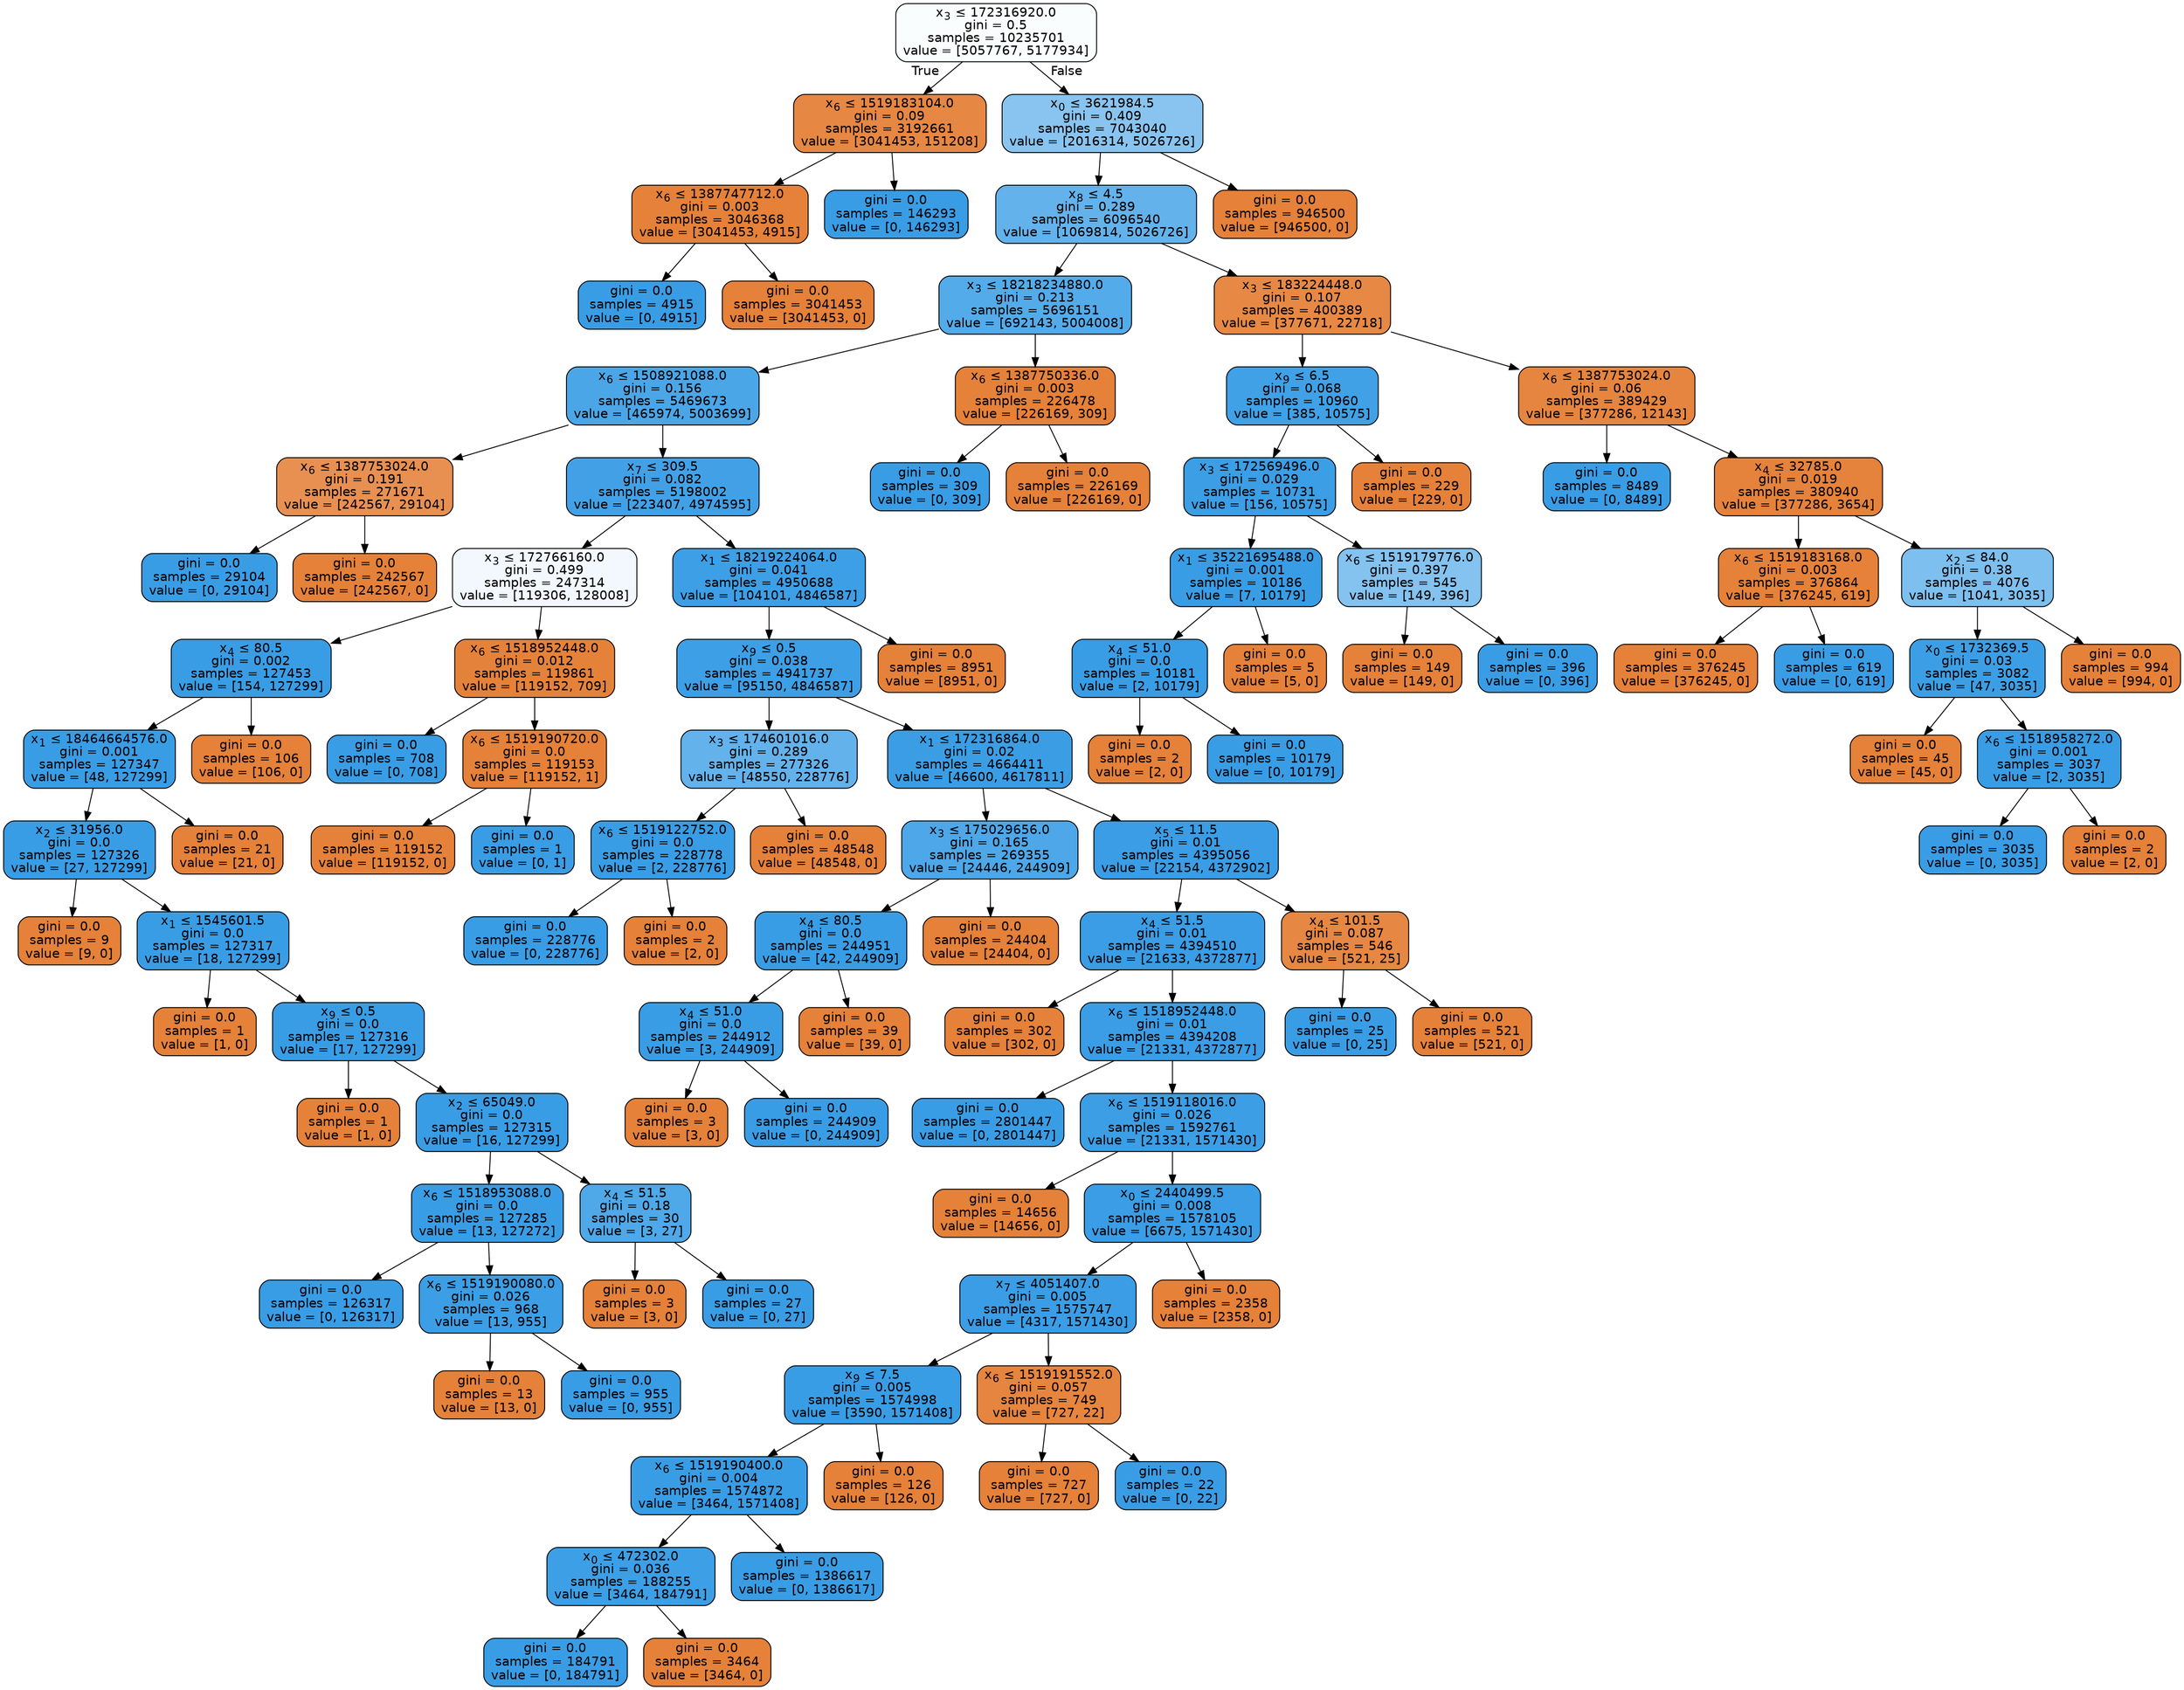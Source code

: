 digraph Tree {
node [shape=box, style="filled, rounded", color="black", fontname="helvetica"] ;
edge [fontname="helvetica"] ;
0 [label=<x<SUB>3</SUB> &le; 172316920.0<br/>gini = 0.5<br/>samples = 10235701<br/>value = [5057767, 5177934]>, fillcolor="#fafdfe"] ;
1 [label=<x<SUB>6</SUB> &le; 1519183104.0<br/>gini = 0.09<br/>samples = 3192661<br/>value = [3041453, 151208]>, fillcolor="#e68743"] ;
0 -> 1 [labeldistance=2.5, labelangle=45, headlabel="True"] ;
2 [label=<x<SUB>6</SUB> &le; 1387747712.0<br/>gini = 0.003<br/>samples = 3046368<br/>value = [3041453, 4915]>, fillcolor="#e58139"] ;
1 -> 2 ;
3 [label=<gini = 0.0<br/>samples = 4915<br/>value = [0, 4915]>, fillcolor="#399de5"] ;
2 -> 3 ;
4 [label=<gini = 0.0<br/>samples = 3041453<br/>value = [3041453, 0]>, fillcolor="#e58139"] ;
2 -> 4 ;
5 [label=<gini = 0.0<br/>samples = 146293<br/>value = [0, 146293]>, fillcolor="#399de5"] ;
1 -> 5 ;
6 [label=<x<SUB>0</SUB> &le; 3621984.5<br/>gini = 0.409<br/>samples = 7043040<br/>value = [2016314, 5026726]>, fillcolor="#88c4ef"] ;
0 -> 6 [labeldistance=2.5, labelangle=-45, headlabel="False"] ;
7 [label=<x<SUB>8</SUB> &le; 4.5<br/>gini = 0.289<br/>samples = 6096540<br/>value = [1069814, 5026726]>, fillcolor="#63b2eb"] ;
6 -> 7 ;
8 [label=<x<SUB>3</SUB> &le; 18218234880.0<br/>gini = 0.213<br/>samples = 5696151<br/>value = [692143, 5004008]>, fillcolor="#54abe9"] ;
7 -> 8 ;
9 [label=<x<SUB>6</SUB> &le; 1508921088.0<br/>gini = 0.156<br/>samples = 5469673<br/>value = [465974, 5003699]>, fillcolor="#4ba6e7"] ;
8 -> 9 ;
10 [label=<x<SUB>6</SUB> &le; 1387753024.0<br/>gini = 0.191<br/>samples = 271671<br/>value = [242567, 29104]>, fillcolor="#e89051"] ;
9 -> 10 ;
11 [label=<gini = 0.0<br/>samples = 29104<br/>value = [0, 29104]>, fillcolor="#399de5"] ;
10 -> 11 ;
12 [label=<gini = 0.0<br/>samples = 242567<br/>value = [242567, 0]>, fillcolor="#e58139"] ;
10 -> 12 ;
13 [label=<x<SUB>7</SUB> &le; 309.5<br/>gini = 0.082<br/>samples = 5198002<br/>value = [223407, 4974595]>, fillcolor="#42a1e6"] ;
9 -> 13 ;
14 [label=<x<SUB>3</SUB> &le; 172766160.0<br/>gini = 0.499<br/>samples = 247314<br/>value = [119306, 128008]>, fillcolor="#f2f8fd"] ;
13 -> 14 ;
15 [label=<x<SUB>4</SUB> &le; 80.5<br/>gini = 0.002<br/>samples = 127453<br/>value = [154, 127299]>, fillcolor="#399de5"] ;
14 -> 15 ;
16 [label=<x<SUB>1</SUB> &le; 18464664576.0<br/>gini = 0.001<br/>samples = 127347<br/>value = [48, 127299]>, fillcolor="#399de5"] ;
15 -> 16 ;
17 [label=<x<SUB>2</SUB> &le; 31956.0<br/>gini = 0.0<br/>samples = 127326<br/>value = [27, 127299]>, fillcolor="#399de5"] ;
16 -> 17 ;
18 [label=<gini = 0.0<br/>samples = 9<br/>value = [9, 0]>, fillcolor="#e58139"] ;
17 -> 18 ;
19 [label=<x<SUB>1</SUB> &le; 1545601.5<br/>gini = 0.0<br/>samples = 127317<br/>value = [18, 127299]>, fillcolor="#399de5"] ;
17 -> 19 ;
20 [label=<gini = 0.0<br/>samples = 1<br/>value = [1, 0]>, fillcolor="#e58139"] ;
19 -> 20 ;
21 [label=<x<SUB>9</SUB> &le; 0.5<br/>gini = 0.0<br/>samples = 127316<br/>value = [17, 127299]>, fillcolor="#399de5"] ;
19 -> 21 ;
22 [label=<gini = 0.0<br/>samples = 1<br/>value = [1, 0]>, fillcolor="#e58139"] ;
21 -> 22 ;
23 [label=<x<SUB>2</SUB> &le; 65049.0<br/>gini = 0.0<br/>samples = 127315<br/>value = [16, 127299]>, fillcolor="#399de5"] ;
21 -> 23 ;
24 [label=<x<SUB>6</SUB> &le; 1518953088.0<br/>gini = 0.0<br/>samples = 127285<br/>value = [13, 127272]>, fillcolor="#399de5"] ;
23 -> 24 ;
25 [label=<gini = 0.0<br/>samples = 126317<br/>value = [0, 126317]>, fillcolor="#399de5"] ;
24 -> 25 ;
26 [label=<x<SUB>6</SUB> &le; 1519190080.0<br/>gini = 0.026<br/>samples = 968<br/>value = [13, 955]>, fillcolor="#3c9ee5"] ;
24 -> 26 ;
27 [label=<gini = 0.0<br/>samples = 13<br/>value = [13, 0]>, fillcolor="#e58139"] ;
26 -> 27 ;
28 [label=<gini = 0.0<br/>samples = 955<br/>value = [0, 955]>, fillcolor="#399de5"] ;
26 -> 28 ;
29 [label=<x<SUB>4</SUB> &le; 51.5<br/>gini = 0.18<br/>samples = 30<br/>value = [3, 27]>, fillcolor="#4fa8e8"] ;
23 -> 29 ;
30 [label=<gini = 0.0<br/>samples = 3<br/>value = [3, 0]>, fillcolor="#e58139"] ;
29 -> 30 ;
31 [label=<gini = 0.0<br/>samples = 27<br/>value = [0, 27]>, fillcolor="#399de5"] ;
29 -> 31 ;
32 [label=<gini = 0.0<br/>samples = 21<br/>value = [21, 0]>, fillcolor="#e58139"] ;
16 -> 32 ;
33 [label=<gini = 0.0<br/>samples = 106<br/>value = [106, 0]>, fillcolor="#e58139"] ;
15 -> 33 ;
34 [label=<x<SUB>6</SUB> &le; 1518952448.0<br/>gini = 0.012<br/>samples = 119861<br/>value = [119152, 709]>, fillcolor="#e5823a"] ;
14 -> 34 ;
35 [label=<gini = 0.0<br/>samples = 708<br/>value = [0, 708]>, fillcolor="#399de5"] ;
34 -> 35 ;
36 [label=<x<SUB>6</SUB> &le; 1519190720.0<br/>gini = 0.0<br/>samples = 119153<br/>value = [119152, 1]>, fillcolor="#e58139"] ;
34 -> 36 ;
37 [label=<gini = 0.0<br/>samples = 119152<br/>value = [119152, 0]>, fillcolor="#e58139"] ;
36 -> 37 ;
38 [label=<gini = 0.0<br/>samples = 1<br/>value = [0, 1]>, fillcolor="#399de5"] ;
36 -> 38 ;
39 [label=<x<SUB>1</SUB> &le; 18219224064.0<br/>gini = 0.041<br/>samples = 4950688<br/>value = [104101, 4846587]>, fillcolor="#3d9fe6"] ;
13 -> 39 ;
40 [label=<x<SUB>9</SUB> &le; 0.5<br/>gini = 0.038<br/>samples = 4941737<br/>value = [95150, 4846587]>, fillcolor="#3d9fe6"] ;
39 -> 40 ;
41 [label=<x<SUB>3</SUB> &le; 174601016.0<br/>gini = 0.289<br/>samples = 277326<br/>value = [48550, 228776]>, fillcolor="#63b2eb"] ;
40 -> 41 ;
42 [label=<x<SUB>6</SUB> &le; 1519122752.0<br/>gini = 0.0<br/>samples = 228778<br/>value = [2, 228776]>, fillcolor="#399de5"] ;
41 -> 42 ;
43 [label=<gini = 0.0<br/>samples = 228776<br/>value = [0, 228776]>, fillcolor="#399de5"] ;
42 -> 43 ;
44 [label=<gini = 0.0<br/>samples = 2<br/>value = [2, 0]>, fillcolor="#e58139"] ;
42 -> 44 ;
45 [label=<gini = 0.0<br/>samples = 48548<br/>value = [48548, 0]>, fillcolor="#e58139"] ;
41 -> 45 ;
46 [label=<x<SUB>1</SUB> &le; 172316864.0<br/>gini = 0.02<br/>samples = 4664411<br/>value = [46600, 4617811]>, fillcolor="#3b9ee5"] ;
40 -> 46 ;
47 [label=<x<SUB>3</SUB> &le; 175029656.0<br/>gini = 0.165<br/>samples = 269355<br/>value = [24446, 244909]>, fillcolor="#4da7e8"] ;
46 -> 47 ;
48 [label=<x<SUB>4</SUB> &le; 80.5<br/>gini = 0.0<br/>samples = 244951<br/>value = [42, 244909]>, fillcolor="#399de5"] ;
47 -> 48 ;
49 [label=<x<SUB>4</SUB> &le; 51.0<br/>gini = 0.0<br/>samples = 244912<br/>value = [3, 244909]>, fillcolor="#399de5"] ;
48 -> 49 ;
50 [label=<gini = 0.0<br/>samples = 3<br/>value = [3, 0]>, fillcolor="#e58139"] ;
49 -> 50 ;
51 [label=<gini = 0.0<br/>samples = 244909<br/>value = [0, 244909]>, fillcolor="#399de5"] ;
49 -> 51 ;
52 [label=<gini = 0.0<br/>samples = 39<br/>value = [39, 0]>, fillcolor="#e58139"] ;
48 -> 52 ;
53 [label=<gini = 0.0<br/>samples = 24404<br/>value = [24404, 0]>, fillcolor="#e58139"] ;
47 -> 53 ;
54 [label=<x<SUB>5</SUB> &le; 11.5<br/>gini = 0.01<br/>samples = 4395056<br/>value = [22154, 4372902]>, fillcolor="#3a9de5"] ;
46 -> 54 ;
55 [label=<x<SUB>4</SUB> &le; 51.5<br/>gini = 0.01<br/>samples = 4394510<br/>value = [21633, 4372877]>, fillcolor="#3a9de5"] ;
54 -> 55 ;
56 [label=<gini = 0.0<br/>samples = 302<br/>value = [302, 0]>, fillcolor="#e58139"] ;
55 -> 56 ;
57 [label=<x<SUB>6</SUB> &le; 1518952448.0<br/>gini = 0.01<br/>samples = 4394208<br/>value = [21331, 4372877]>, fillcolor="#3a9de5"] ;
55 -> 57 ;
58 [label=<gini = 0.0<br/>samples = 2801447<br/>value = [0, 2801447]>, fillcolor="#399de5"] ;
57 -> 58 ;
59 [label=<x<SUB>6</SUB> &le; 1519118016.0<br/>gini = 0.026<br/>samples = 1592761<br/>value = [21331, 1571430]>, fillcolor="#3c9ee5"] ;
57 -> 59 ;
60 [label=<gini = 0.0<br/>samples = 14656<br/>value = [14656, 0]>, fillcolor="#e58139"] ;
59 -> 60 ;
61 [label=<x<SUB>0</SUB> &le; 2440499.5<br/>gini = 0.008<br/>samples = 1578105<br/>value = [6675, 1571430]>, fillcolor="#3a9de5"] ;
59 -> 61 ;
62 [label=<x<SUB>7</SUB> &le; 4051407.0<br/>gini = 0.005<br/>samples = 1575747<br/>value = [4317, 1571430]>, fillcolor="#3a9de5"] ;
61 -> 62 ;
63 [label=<x<SUB>9</SUB> &le; 7.5<br/>gini = 0.005<br/>samples = 1574998<br/>value = [3590, 1571408]>, fillcolor="#399de5"] ;
62 -> 63 ;
64 [label=<x<SUB>6</SUB> &le; 1519190400.0<br/>gini = 0.004<br/>samples = 1574872<br/>value = [3464, 1571408]>, fillcolor="#399de5"] ;
63 -> 64 ;
65 [label=<x<SUB>0</SUB> &le; 472302.0<br/>gini = 0.036<br/>samples = 188255<br/>value = [3464, 184791]>, fillcolor="#3d9fe5"] ;
64 -> 65 ;
66 [label=<gini = 0.0<br/>samples = 184791<br/>value = [0, 184791]>, fillcolor="#399de5"] ;
65 -> 66 ;
67 [label=<gini = 0.0<br/>samples = 3464<br/>value = [3464, 0]>, fillcolor="#e58139"] ;
65 -> 67 ;
68 [label=<gini = 0.0<br/>samples = 1386617<br/>value = [0, 1386617]>, fillcolor="#399de5"] ;
64 -> 68 ;
69 [label=<gini = 0.0<br/>samples = 126<br/>value = [126, 0]>, fillcolor="#e58139"] ;
63 -> 69 ;
70 [label=<x<SUB>6</SUB> &le; 1519191552.0<br/>gini = 0.057<br/>samples = 749<br/>value = [727, 22]>, fillcolor="#e6853f"] ;
62 -> 70 ;
71 [label=<gini = 0.0<br/>samples = 727<br/>value = [727, 0]>, fillcolor="#e58139"] ;
70 -> 71 ;
72 [label=<gini = 0.0<br/>samples = 22<br/>value = [0, 22]>, fillcolor="#399de5"] ;
70 -> 72 ;
73 [label=<gini = 0.0<br/>samples = 2358<br/>value = [2358, 0]>, fillcolor="#e58139"] ;
61 -> 73 ;
74 [label=<x<SUB>4</SUB> &le; 101.5<br/>gini = 0.087<br/>samples = 546<br/>value = [521, 25]>, fillcolor="#e68743"] ;
54 -> 74 ;
75 [label=<gini = 0.0<br/>samples = 25<br/>value = [0, 25]>, fillcolor="#399de5"] ;
74 -> 75 ;
76 [label=<gini = 0.0<br/>samples = 521<br/>value = [521, 0]>, fillcolor="#e58139"] ;
74 -> 76 ;
77 [label=<gini = 0.0<br/>samples = 8951<br/>value = [8951, 0]>, fillcolor="#e58139"] ;
39 -> 77 ;
78 [label=<x<SUB>6</SUB> &le; 1387750336.0<br/>gini = 0.003<br/>samples = 226478<br/>value = [226169, 309]>, fillcolor="#e58139"] ;
8 -> 78 ;
79 [label=<gini = 0.0<br/>samples = 309<br/>value = [0, 309]>, fillcolor="#399de5"] ;
78 -> 79 ;
80 [label=<gini = 0.0<br/>samples = 226169<br/>value = [226169, 0]>, fillcolor="#e58139"] ;
78 -> 80 ;
81 [label=<x<SUB>3</SUB> &le; 183224448.0<br/>gini = 0.107<br/>samples = 400389<br/>value = [377671, 22718]>, fillcolor="#e78945"] ;
7 -> 81 ;
82 [label=<x<SUB>9</SUB> &le; 6.5<br/>gini = 0.068<br/>samples = 10960<br/>value = [385, 10575]>, fillcolor="#40a1e6"] ;
81 -> 82 ;
83 [label=<x<SUB>3</SUB> &le; 172569496.0<br/>gini = 0.029<br/>samples = 10731<br/>value = [156, 10575]>, fillcolor="#3c9ee5"] ;
82 -> 83 ;
84 [label=<x<SUB>1</SUB> &le; 35221695488.0<br/>gini = 0.001<br/>samples = 10186<br/>value = [7, 10179]>, fillcolor="#399de5"] ;
83 -> 84 ;
85 [label=<x<SUB>4</SUB> &le; 51.0<br/>gini = 0.0<br/>samples = 10181<br/>value = [2, 10179]>, fillcolor="#399de5"] ;
84 -> 85 ;
86 [label=<gini = 0.0<br/>samples = 2<br/>value = [2, 0]>, fillcolor="#e58139"] ;
85 -> 86 ;
87 [label=<gini = 0.0<br/>samples = 10179<br/>value = [0, 10179]>, fillcolor="#399de5"] ;
85 -> 87 ;
88 [label=<gini = 0.0<br/>samples = 5<br/>value = [5, 0]>, fillcolor="#e58139"] ;
84 -> 88 ;
89 [label=<x<SUB>6</SUB> &le; 1519179776.0<br/>gini = 0.397<br/>samples = 545<br/>value = [149, 396]>, fillcolor="#84c2ef"] ;
83 -> 89 ;
90 [label=<gini = 0.0<br/>samples = 149<br/>value = [149, 0]>, fillcolor="#e58139"] ;
89 -> 90 ;
91 [label=<gini = 0.0<br/>samples = 396<br/>value = [0, 396]>, fillcolor="#399de5"] ;
89 -> 91 ;
92 [label=<gini = 0.0<br/>samples = 229<br/>value = [229, 0]>, fillcolor="#e58139"] ;
82 -> 92 ;
93 [label=<x<SUB>6</SUB> &le; 1387753024.0<br/>gini = 0.06<br/>samples = 389429<br/>value = [377286, 12143]>, fillcolor="#e6853f"] ;
81 -> 93 ;
94 [label=<gini = 0.0<br/>samples = 8489<br/>value = [0, 8489]>, fillcolor="#399de5"] ;
93 -> 94 ;
95 [label=<x<SUB>4</SUB> &le; 32785.0<br/>gini = 0.019<br/>samples = 380940<br/>value = [377286, 3654]>, fillcolor="#e5823b"] ;
93 -> 95 ;
96 [label=<x<SUB>6</SUB> &le; 1519183168.0<br/>gini = 0.003<br/>samples = 376864<br/>value = [376245, 619]>, fillcolor="#e58139"] ;
95 -> 96 ;
97 [label=<gini = 0.0<br/>samples = 376245<br/>value = [376245, 0]>, fillcolor="#e58139"] ;
96 -> 97 ;
98 [label=<gini = 0.0<br/>samples = 619<br/>value = [0, 619]>, fillcolor="#399de5"] ;
96 -> 98 ;
99 [label=<x<SUB>2</SUB> &le; 84.0<br/>gini = 0.38<br/>samples = 4076<br/>value = [1041, 3035]>, fillcolor="#7dbfee"] ;
95 -> 99 ;
100 [label=<x<SUB>0</SUB> &le; 1732369.5<br/>gini = 0.03<br/>samples = 3082<br/>value = [47, 3035]>, fillcolor="#3c9fe5"] ;
99 -> 100 ;
101 [label=<gini = 0.0<br/>samples = 45<br/>value = [45, 0]>, fillcolor="#e58139"] ;
100 -> 101 ;
102 [label=<x<SUB>6</SUB> &le; 1518958272.0<br/>gini = 0.001<br/>samples = 3037<br/>value = [2, 3035]>, fillcolor="#399de5"] ;
100 -> 102 ;
103 [label=<gini = 0.0<br/>samples = 3035<br/>value = [0, 3035]>, fillcolor="#399de5"] ;
102 -> 103 ;
104 [label=<gini = 0.0<br/>samples = 2<br/>value = [2, 0]>, fillcolor="#e58139"] ;
102 -> 104 ;
105 [label=<gini = 0.0<br/>samples = 994<br/>value = [994, 0]>, fillcolor="#e58139"] ;
99 -> 105 ;
106 [label=<gini = 0.0<br/>samples = 946500<br/>value = [946500, 0]>, fillcolor="#e58139"] ;
6 -> 106 ;
}
